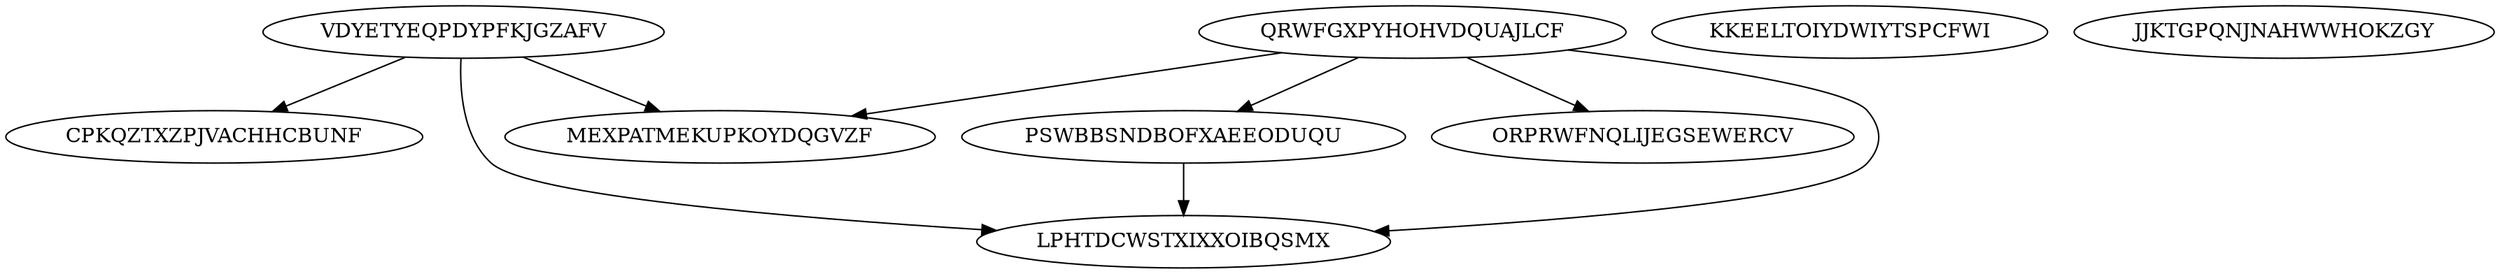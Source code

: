 digraph "N9M8" {
	VDYETYEQPDYPFKJGZAFV			[Weight=16, Start=0, Processor=1];
	QRWFGXPYHOHVDQUAJLCF			[Weight=20, Start=0, Processor=2];
	KKEELTOIYDWIYTSPCFWI			[Weight=11, Start=0, Processor=3];
	PSWBBSNDBOFXAEEODUQU			[Weight=20, Start=20, Processor=2];
	CPKQZTXZPJVACHHCBUNF			[Weight=18, Start=33, Processor=3];
	ORPRWFNQLIJEGSEWERCV			[Weight=18, Start=30, Processor=4];
	MEXPATMEKUPKOYDQGVZF			[Weight=11, Start=48, Processor=4];
	LPHTDCWSTXIXXOIBQSMX			[Weight=19, Start=40, Processor=2];
	JJKTGPQNJNAHWWHOKZGY			[Weight=16, Start=0, Processor=4];
	QRWFGXPYHOHVDQUAJLCF -> ORPRWFNQLIJEGSEWERCV		[Weight=10];
	VDYETYEQPDYPFKJGZAFV -> LPHTDCWSTXIXXOIBQSMX		[Weight=15];
	VDYETYEQPDYPFKJGZAFV -> CPKQZTXZPJVACHHCBUNF		[Weight=17];
	PSWBBSNDBOFXAEEODUQU -> LPHTDCWSTXIXXOIBQSMX		[Weight=12];
	QRWFGXPYHOHVDQUAJLCF -> LPHTDCWSTXIXXOIBQSMX		[Weight=19];
	QRWFGXPYHOHVDQUAJLCF -> MEXPATMEKUPKOYDQGVZF		[Weight=19];
	VDYETYEQPDYPFKJGZAFV -> MEXPATMEKUPKOYDQGVZF		[Weight=17];
	QRWFGXPYHOHVDQUAJLCF -> PSWBBSNDBOFXAEEODUQU		[Weight=16];
}
